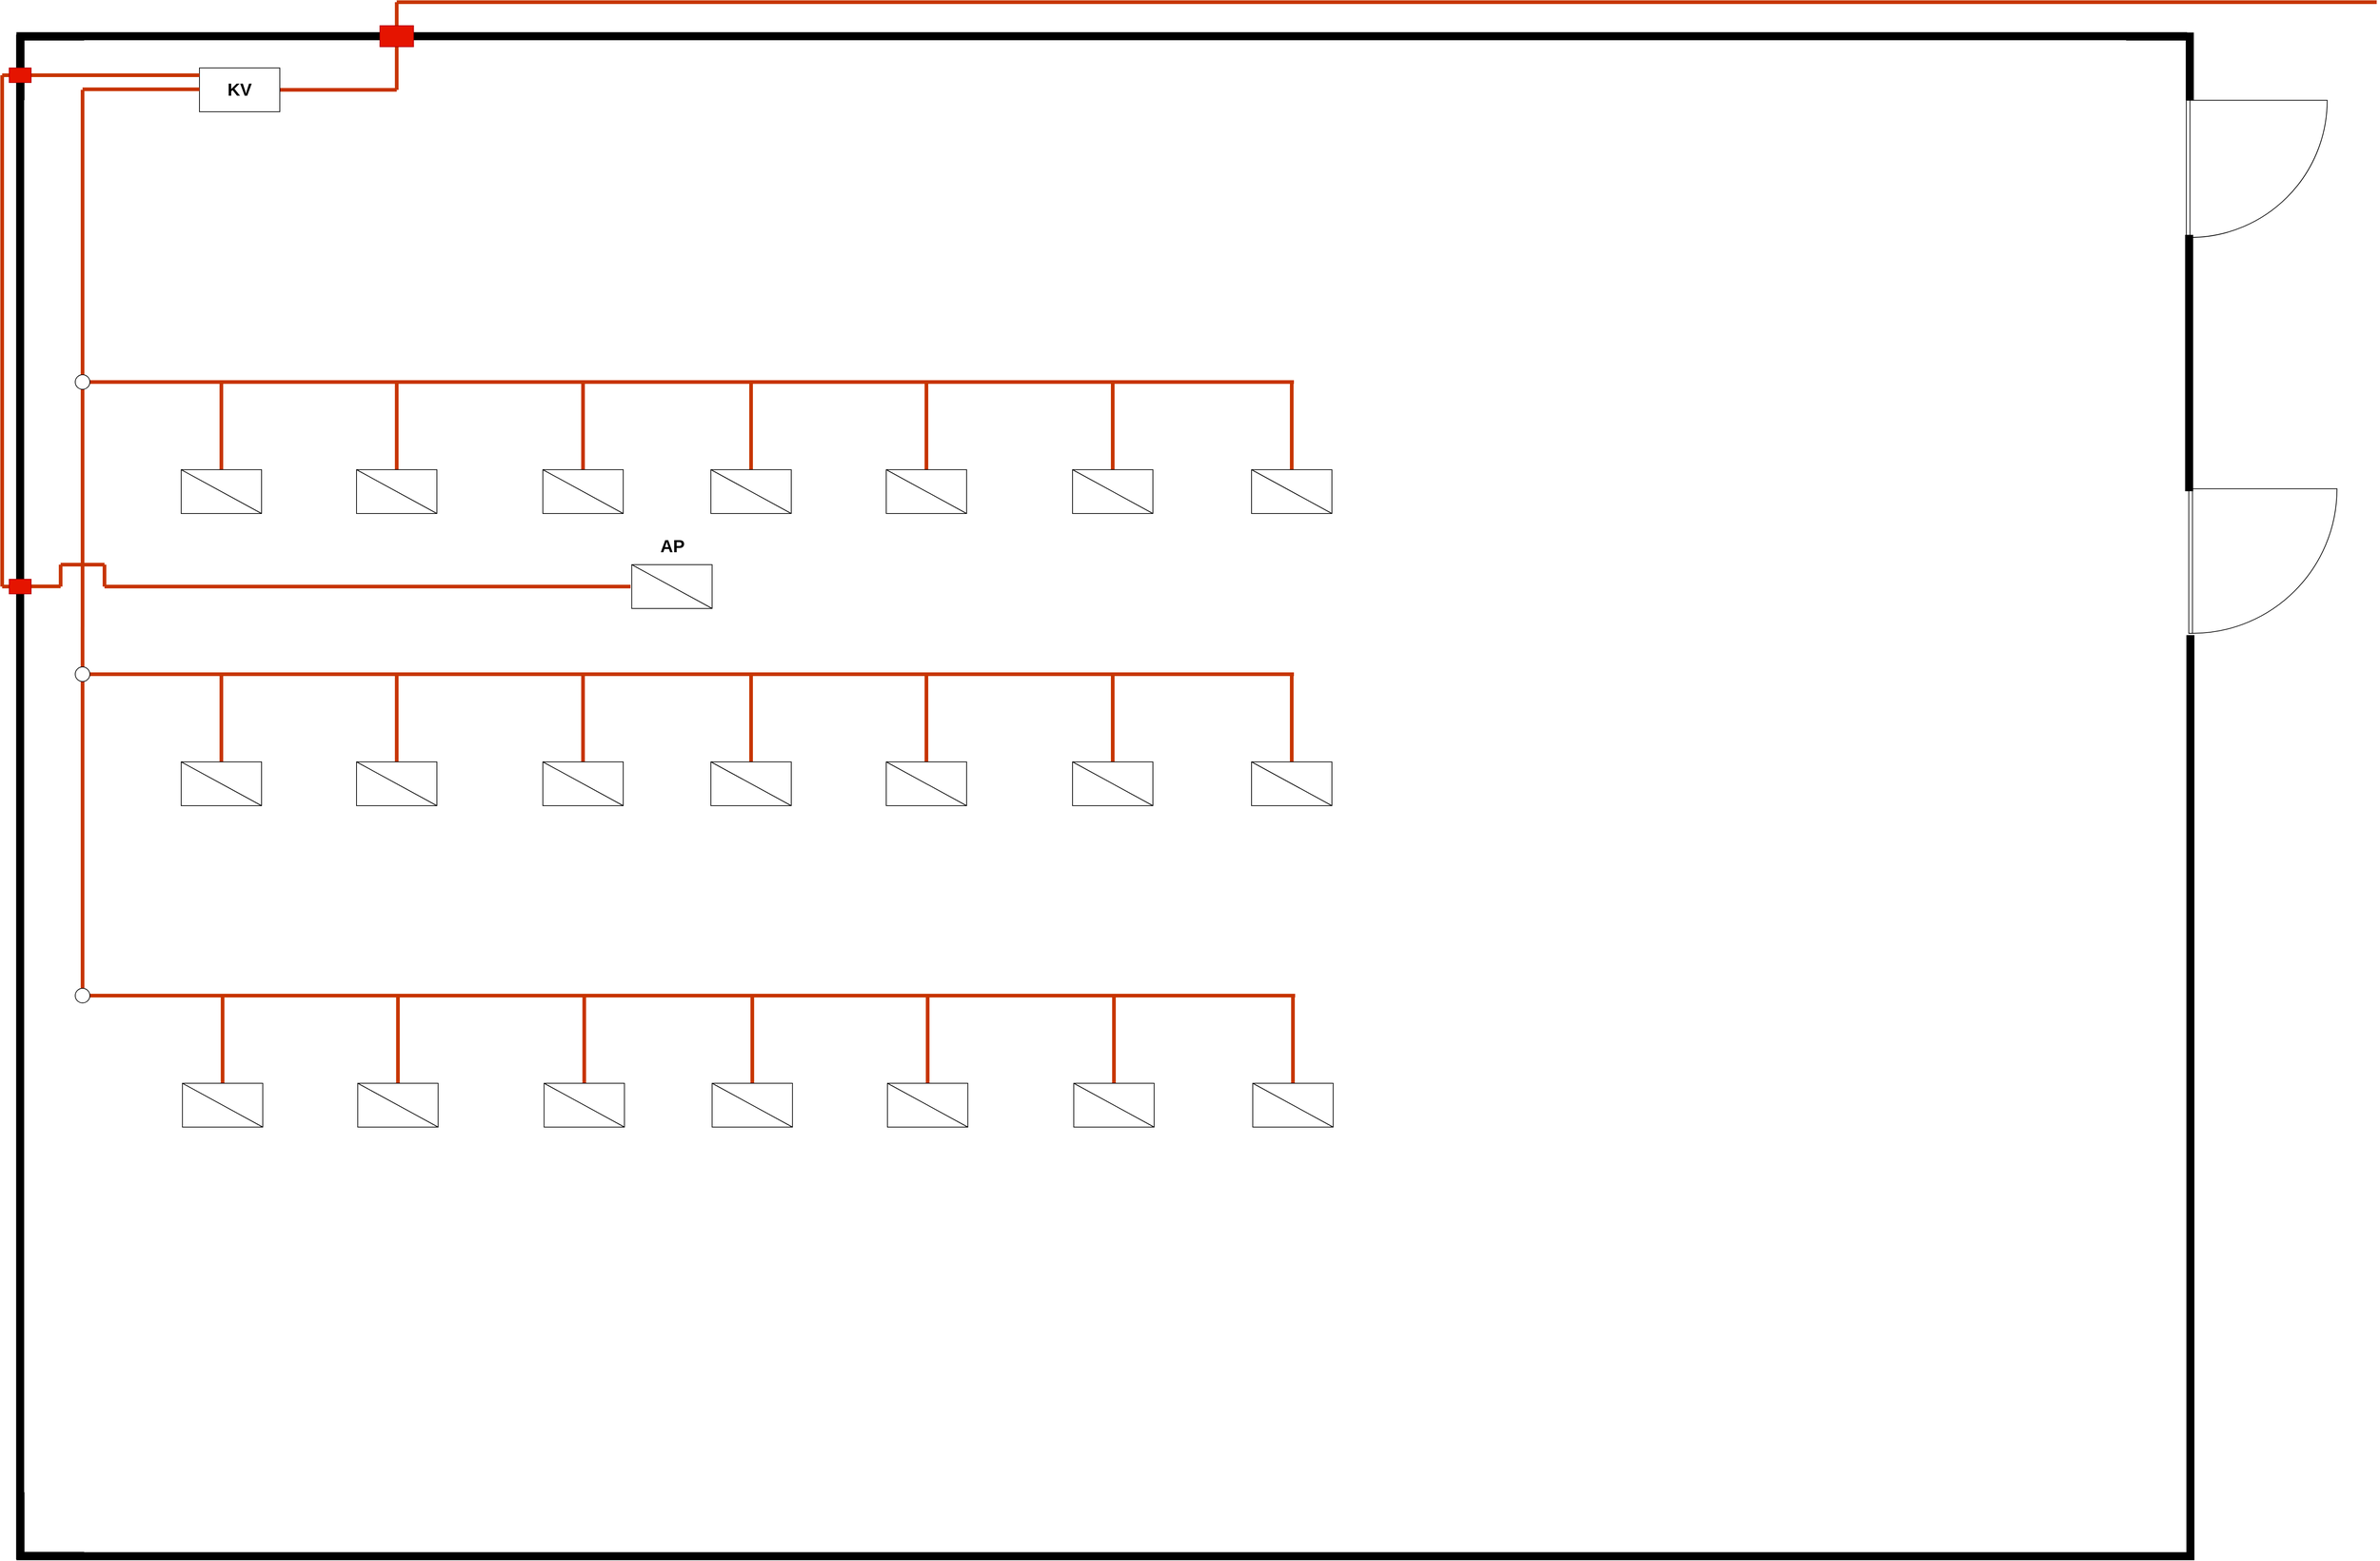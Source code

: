 <mxfile version="27.1.4">
  <diagram name="Page-1" id="3AwLQQtYsRxn9__lG-Fi">
    <mxGraphModel dx="2852" dy="1486" grid="1" gridSize="10" guides="1" tooltips="1" connect="1" arrows="1" fold="1" page="1" pageScale="1" pageWidth="1654" pageHeight="1169" math="0" shadow="0">
      <root>
        <mxCell id="0" />
        <mxCell id="1" parent="0" />
        <mxCell id="36SUy_8lJJQq4IlT1b3T-1" value="" style="verticalLabelPosition=bottom;html=1;verticalAlign=top;align=center;shape=mxgraph.floorplan.wall;fillColor=strokeColor;" parent="1" vertex="1">
          <mxGeometry x="40" y="122" width="2970.003" height="9.167" as="geometry" />
        </mxCell>
        <mxCell id="36SUy_8lJJQq4IlT1b3T-3" value="" style="verticalLabelPosition=bottom;html=1;verticalAlign=top;align=center;shape=mxgraph.floorplan.wall;fillColor=strokeColor;rotation=90;" parent="1" vertex="1">
          <mxGeometry x="-998.694" y="1163.453" width="2086.564" height="9.167" as="geometry" />
        </mxCell>
        <mxCell id="36SUy_8lJJQq4IlT1b3T-4" value="" style="verticalLabelPosition=bottom;html=1;verticalAlign=top;align=center;shape=mxgraph.floorplan.wall;fillColor=strokeColor;" parent="1" vertex="1">
          <mxGeometry x="40" y="2202.83" width="2980" height="9.17" as="geometry" />
        </mxCell>
        <mxCell id="36SUy_8lJJQq4IlT1b3T-5" value="" style="verticalLabelPosition=bottom;html=1;verticalAlign=top;align=center;shape=mxgraph.floorplan.wallCorner;fillColor=strokeColor;direction=north" parent="1" vertex="1">
          <mxGeometry x="40" y="2120.333" width="91.667" height="91.667" as="geometry" />
        </mxCell>
        <mxCell id="36SUy_8lJJQq4IlT1b3T-6" value="" style="verticalLabelPosition=bottom;html=1;verticalAlign=top;align=center;shape=mxgraph.floorplan.wallCorner;fillColor=strokeColor;" parent="1" vertex="1">
          <mxGeometry x="40" y="122" width="91.667" height="91.667" as="geometry" />
        </mxCell>
        <mxCell id="36SUy_8lJJQq4IlT1b3T-7" value="" style="verticalLabelPosition=bottom;html=1;verticalAlign=top;align=center;shape=mxgraph.floorplan.wallCorner;fillColor=strokeColor;direction=south;" parent="1" vertex="1">
          <mxGeometry x="2927.503" y="122" width="91.667" height="91.667" as="geometry" />
        </mxCell>
        <mxCell id="36SUy_8lJJQq4IlT1b3T-15" value="" style="verticalLabelPosition=bottom;html=1;verticalAlign=top;align=center;shape=mxgraph.floorplan.doorRight;aspect=fixed;rotation=-90;" parent="1" vertex="1">
          <mxGeometry x="3015.28" y="208.39" width="187.82" height="199.56" as="geometry" />
        </mxCell>
        <mxCell id="36SUy_8lJJQq4IlT1b3T-17" value="" style="verticalLabelPosition=bottom;html=1;verticalAlign=top;align=center;shape=mxgraph.floorplan.doorRight;aspect=fixed;rotation=-90;" parent="1" vertex="1">
          <mxGeometry x="3019.0" y="740" width="197.82" height="210.19" as="geometry" />
        </mxCell>
        <mxCell id="36SUy_8lJJQq4IlT1b3T-18" value="" style="verticalLabelPosition=bottom;html=1;verticalAlign=top;align=center;shape=mxgraph.floorplan.wall;fillColor=strokeColor;direction=south;" parent="1" vertex="1">
          <mxGeometry x="3008.28" y="399" width="10" height="350" as="geometry" />
        </mxCell>
        <mxCell id="36SUy_8lJJQq4IlT1b3T-19" value="" style="verticalLabelPosition=bottom;html=1;verticalAlign=top;align=center;shape=mxgraph.floorplan.wall;fillColor=strokeColor;direction=south;" parent="1" vertex="1">
          <mxGeometry x="3010" y="947" width="10" height="1260" as="geometry" />
        </mxCell>
        <mxCell id="36SUy_8lJJQq4IlT1b3T-20" value="" style="endArrow=none;html=1;rounded=0;strokeWidth=5;fillColor=#fa6800;strokeColor=light-dark(#C73500,#FFF600);" parent="1" edge="1">
          <mxGeometry width="50" height="50" relative="1" as="geometry">
            <mxPoint x="560" y="80" as="sourcePoint" />
            <mxPoint x="3270" y="80" as="targetPoint" />
          </mxGeometry>
        </mxCell>
        <mxCell id="36SUy_8lJJQq4IlT1b3T-26" value="" style="endArrow=none;html=1;rounded=0;strokeWidth=5;fillColor=#fa6800;strokeColor=light-dark(#C73500,#FFF600);" parent="1" edge="1">
          <mxGeometry width="50" height="50" relative="1" as="geometry">
            <mxPoint x="400" y="200" as="sourcePoint" />
            <mxPoint x="560" y="200" as="targetPoint" />
          </mxGeometry>
        </mxCell>
        <mxCell id="36SUy_8lJJQq4IlT1b3T-27" value="&lt;font style=&quot;font-size: 24px; color: light-dark(rgb(0, 0, 0), rgb(6, 180, 255));&quot;&gt;&lt;b style=&quot;&quot;&gt;KV&lt;/b&gt;&lt;/font&gt;" style="rounded=0;whiteSpace=wrap;html=1;strokeColor=light-dark(#000000,#06B4FF);" parent="1" vertex="1">
          <mxGeometry x="290" y="170" width="110" height="60" as="geometry" />
        </mxCell>
        <mxCell id="36SUy_8lJJQq4IlT1b3T-29" value="" style="endArrow=none;html=1;rounded=0;strokeWidth=5;fillColor=#fa6800;strokeColor=light-dark(#C73500,#FF9A03);" parent="1" edge="1">
          <mxGeometry width="50" height="50" relative="1" as="geometry">
            <mxPoint x="130" y="199.23" as="sourcePoint" />
            <mxPoint x="290" y="199.23" as="targetPoint" />
          </mxGeometry>
        </mxCell>
        <mxCell id="36SUy_8lJJQq4IlT1b3T-30" value="" style="endArrow=none;html=1;rounded=0;strokeWidth=5;fillColor=#fa6800;strokeColor=light-dark(#C73500,#FF9A03);" parent="1" edge="1" source="x_T9KYsaE6YWxML6WS7I-11">
          <mxGeometry width="50" height="50" relative="1" as="geometry">
            <mxPoint x="130" y="1440" as="sourcePoint" />
            <mxPoint x="130" y="200" as="targetPoint" />
          </mxGeometry>
        </mxCell>
        <mxCell id="36SUy_8lJJQq4IlT1b3T-31" value="" style="endArrow=none;html=1;rounded=0;strokeWidth=5;fillColor=#fa6800;strokeColor=light-dark(#C73500,#FF9A03);" parent="1" edge="1">
          <mxGeometry width="50" height="50" relative="1" as="geometry">
            <mxPoint x="130" y="600" as="sourcePoint" />
            <mxPoint x="1788" y="600" as="targetPoint" />
          </mxGeometry>
        </mxCell>
        <mxCell id="36SUy_8lJJQq4IlT1b3T-34" value="" style="endArrow=none;html=1;rounded=0;strokeWidth=5;fillColor=#fa6800;strokeColor=light-dark(#C73500,#FF9A03);" parent="1" edge="1">
          <mxGeometry width="50" height="50" relative="1" as="geometry">
            <mxPoint x="320" y="720" as="sourcePoint" />
            <mxPoint x="320" y="600" as="targetPoint" />
          </mxGeometry>
        </mxCell>
        <mxCell id="36SUy_8lJJQq4IlT1b3T-36" value="" style="rounded=0;whiteSpace=wrap;html=1;strokeColor=light-dark(#000000,#06B4FF);" parent="1" vertex="1">
          <mxGeometry x="265" y="720" width="110" height="60" as="geometry" />
        </mxCell>
        <mxCell id="36SUy_8lJJQq4IlT1b3T-37" value="" style="endArrow=none;html=1;rounded=0;entryX=0;entryY=0;entryDx=0;entryDy=0;exitX=1;exitY=1;exitDx=0;exitDy=0;strokeColor=light-dark(#000000,#06B4FF);" parent="1" source="36SUy_8lJJQq4IlT1b3T-36" target="36SUy_8lJJQq4IlT1b3T-36" edge="1">
          <mxGeometry width="50" height="50" relative="1" as="geometry">
            <mxPoint x="220" y="770" as="sourcePoint" />
            <mxPoint x="270" y="720" as="targetPoint" />
          </mxGeometry>
        </mxCell>
        <mxCell id="36SUy_8lJJQq4IlT1b3T-38" value="" style="endArrow=none;html=1;rounded=0;strokeWidth=5;fillColor=#fa6800;strokeColor=light-dark(#C73500,#FF9A03);" parent="1" edge="1">
          <mxGeometry width="50" height="50" relative="1" as="geometry">
            <mxPoint x="560" y="720" as="sourcePoint" />
            <mxPoint x="560" y="600" as="targetPoint" />
          </mxGeometry>
        </mxCell>
        <mxCell id="36SUy_8lJJQq4IlT1b3T-39" value="" style="rounded=0;whiteSpace=wrap;html=1;strokeColor=light-dark(#000000,#06B4FF);" parent="1" vertex="1">
          <mxGeometry x="505" y="720" width="110" height="60" as="geometry" />
        </mxCell>
        <mxCell id="36SUy_8lJJQq4IlT1b3T-40" value="" style="endArrow=none;html=1;rounded=0;entryX=0;entryY=0;entryDx=0;entryDy=0;exitX=1;exitY=1;exitDx=0;exitDy=0;strokeColor=light-dark(#000000,#06B4FF);" parent="1" source="36SUy_8lJJQq4IlT1b3T-39" target="36SUy_8lJJQq4IlT1b3T-39" edge="1">
          <mxGeometry width="50" height="50" relative="1" as="geometry">
            <mxPoint x="460" y="770" as="sourcePoint" />
            <mxPoint x="510" y="720" as="targetPoint" />
          </mxGeometry>
        </mxCell>
        <mxCell id="36SUy_8lJJQq4IlT1b3T-41" value="" style="endArrow=none;html=1;rounded=0;strokeWidth=5;fillColor=#fa6800;strokeColor=light-dark(#C73500,#FF9A03);" parent="1" edge="1">
          <mxGeometry width="50" height="50" relative="1" as="geometry">
            <mxPoint x="815" y="720" as="sourcePoint" />
            <mxPoint x="815" y="600" as="targetPoint" />
          </mxGeometry>
        </mxCell>
        <mxCell id="36SUy_8lJJQq4IlT1b3T-42" value="" style="rounded=0;whiteSpace=wrap;html=1;strokeColor=light-dark(#000000,#06B4FF);" parent="1" vertex="1">
          <mxGeometry x="760" y="720" width="110" height="60" as="geometry" />
        </mxCell>
        <mxCell id="36SUy_8lJJQq4IlT1b3T-43" value="" style="endArrow=none;html=1;rounded=0;entryX=0;entryY=0;entryDx=0;entryDy=0;exitX=1;exitY=1;exitDx=0;exitDy=0;strokeColor=light-dark(#000000,#06B4FF);" parent="1" source="36SUy_8lJJQq4IlT1b3T-42" target="36SUy_8lJJQq4IlT1b3T-42" edge="1">
          <mxGeometry width="50" height="50" relative="1" as="geometry">
            <mxPoint x="715" y="770" as="sourcePoint" />
            <mxPoint x="765" y="720" as="targetPoint" />
          </mxGeometry>
        </mxCell>
        <mxCell id="36SUy_8lJJQq4IlT1b3T-44" value="" style="endArrow=none;html=1;rounded=0;strokeWidth=5;fillColor=#fa6800;strokeColor=light-dark(#C73500,#FF9A03);" parent="1" edge="1">
          <mxGeometry width="50" height="50" relative="1" as="geometry">
            <mxPoint x="1045" y="720" as="sourcePoint" />
            <mxPoint x="1045" y="600" as="targetPoint" />
          </mxGeometry>
        </mxCell>
        <mxCell id="36SUy_8lJJQq4IlT1b3T-45" value="" style="rounded=0;whiteSpace=wrap;html=1;strokeColor=light-dark(#000000,#06B4FF);" parent="1" vertex="1">
          <mxGeometry x="990" y="720" width="110" height="60" as="geometry" />
        </mxCell>
        <mxCell id="36SUy_8lJJQq4IlT1b3T-46" value="" style="endArrow=none;html=1;rounded=0;entryX=0;entryY=0;entryDx=0;entryDy=0;exitX=1;exitY=1;exitDx=0;exitDy=0;strokeColor=light-dark(#000000,#06B4FF);" parent="1" source="36SUy_8lJJQq4IlT1b3T-45" target="36SUy_8lJJQq4IlT1b3T-45" edge="1">
          <mxGeometry width="50" height="50" relative="1" as="geometry">
            <mxPoint x="945" y="770" as="sourcePoint" />
            <mxPoint x="995" y="720" as="targetPoint" />
          </mxGeometry>
        </mxCell>
        <mxCell id="36SUy_8lJJQq4IlT1b3T-47" value="" style="endArrow=none;html=1;rounded=0;strokeWidth=5;fillColor=#fa6800;strokeColor=light-dark(#C73500,#FF9A03);" parent="1" edge="1">
          <mxGeometry width="50" height="50" relative="1" as="geometry">
            <mxPoint x="1285" y="720" as="sourcePoint" />
            <mxPoint x="1285" y="600" as="targetPoint" />
          </mxGeometry>
        </mxCell>
        <mxCell id="36SUy_8lJJQq4IlT1b3T-48" value="" style="rounded=0;whiteSpace=wrap;html=1;strokeColor=light-dark(#000000,#06B4FF);" parent="1" vertex="1">
          <mxGeometry x="1230" y="720" width="110" height="60" as="geometry" />
        </mxCell>
        <mxCell id="36SUy_8lJJQq4IlT1b3T-49" value="" style="endArrow=none;html=1;rounded=0;entryX=0;entryY=0;entryDx=0;entryDy=0;exitX=1;exitY=1;exitDx=0;exitDy=0;strokeColor=light-dark(#000000,#06B4FF);" parent="1" source="36SUy_8lJJQq4IlT1b3T-48" target="36SUy_8lJJQq4IlT1b3T-48" edge="1">
          <mxGeometry width="50" height="50" relative="1" as="geometry">
            <mxPoint x="1185" y="770" as="sourcePoint" />
            <mxPoint x="1235" y="720" as="targetPoint" />
          </mxGeometry>
        </mxCell>
        <mxCell id="36SUy_8lJJQq4IlT1b3T-50" value="" style="endArrow=none;html=1;rounded=0;strokeWidth=5;fillColor=#fa6800;strokeColor=light-dark(#C73500,#FF9A03);" parent="1" edge="1">
          <mxGeometry width="50" height="50" relative="1" as="geometry">
            <mxPoint x="1540" y="720" as="sourcePoint" />
            <mxPoint x="1540" y="600" as="targetPoint" />
          </mxGeometry>
        </mxCell>
        <mxCell id="36SUy_8lJJQq4IlT1b3T-51" value="" style="rounded=0;whiteSpace=wrap;html=1;strokeColor=light-dark(#000000,#06B4FF);" parent="1" vertex="1">
          <mxGeometry x="1485" y="720" width="110" height="60" as="geometry" />
        </mxCell>
        <mxCell id="36SUy_8lJJQq4IlT1b3T-52" value="" style="endArrow=none;html=1;rounded=0;entryX=0;entryY=0;entryDx=0;entryDy=0;exitX=1;exitY=1;exitDx=0;exitDy=0;strokeColor=light-dark(#000000,#06B4FF);" parent="1" source="36SUy_8lJJQq4IlT1b3T-51" target="36SUy_8lJJQq4IlT1b3T-51" edge="1">
          <mxGeometry width="50" height="50" relative="1" as="geometry">
            <mxPoint x="1440" y="770" as="sourcePoint" />
            <mxPoint x="1490" y="720" as="targetPoint" />
          </mxGeometry>
        </mxCell>
        <mxCell id="36SUy_8lJJQq4IlT1b3T-53" value="" style="endArrow=none;html=1;rounded=0;strokeWidth=5;fillColor=#fa6800;strokeColor=light-dark(#C73500,#FF9A03);" parent="1" edge="1">
          <mxGeometry width="50" height="50" relative="1" as="geometry">
            <mxPoint x="1785" y="720" as="sourcePoint" />
            <mxPoint x="1785" y="600" as="targetPoint" />
          </mxGeometry>
        </mxCell>
        <mxCell id="36SUy_8lJJQq4IlT1b3T-54" value="" style="rounded=0;whiteSpace=wrap;html=1;strokeColor=light-dark(#000000,#06B4FF);" parent="1" vertex="1">
          <mxGeometry x="1730" y="720" width="110" height="60" as="geometry" />
        </mxCell>
        <mxCell id="36SUy_8lJJQq4IlT1b3T-55" value="" style="endArrow=none;html=1;rounded=0;entryX=0;entryY=0;entryDx=0;entryDy=0;exitX=1;exitY=1;exitDx=0;exitDy=0;strokeColor=light-dark(#000000,#06B4FF);" parent="1" source="36SUy_8lJJQq4IlT1b3T-54" target="36SUy_8lJJQq4IlT1b3T-54" edge="1">
          <mxGeometry width="50" height="50" relative="1" as="geometry">
            <mxPoint x="1685" y="770" as="sourcePoint" />
            <mxPoint x="1735" y="720" as="targetPoint" />
          </mxGeometry>
        </mxCell>
        <mxCell id="36SUy_8lJJQq4IlT1b3T-56" value="" style="endArrow=none;html=1;rounded=0;strokeWidth=5;fillColor=#fa6800;strokeColor=light-dark(#C73500,#FF9A03);" parent="1" edge="1">
          <mxGeometry width="50" height="50" relative="1" as="geometry">
            <mxPoint x="130" y="1000" as="sourcePoint" />
            <mxPoint x="1788" y="1000" as="targetPoint" />
          </mxGeometry>
        </mxCell>
        <mxCell id="36SUy_8lJJQq4IlT1b3T-57" value="" style="endArrow=none;html=1;rounded=0;strokeWidth=5;fillColor=#fa6800;strokeColor=light-dark(#C73500,#FF9A03);" parent="1" edge="1">
          <mxGeometry width="50" height="50" relative="1" as="geometry">
            <mxPoint x="320" y="1120" as="sourcePoint" />
            <mxPoint x="320" y="1000" as="targetPoint" />
          </mxGeometry>
        </mxCell>
        <mxCell id="36SUy_8lJJQq4IlT1b3T-58" value="" style="rounded=0;whiteSpace=wrap;html=1;strokeColor=light-dark(#000000,#06B4FF);" parent="1" vertex="1">
          <mxGeometry x="265" y="1120" width="110" height="60" as="geometry" />
        </mxCell>
        <mxCell id="36SUy_8lJJQq4IlT1b3T-59" value="" style="endArrow=none;html=1;rounded=0;entryX=0;entryY=0;entryDx=0;entryDy=0;exitX=1;exitY=1;exitDx=0;exitDy=0;strokeColor=light-dark(#000000,#06B4FF);" parent="1" source="36SUy_8lJJQq4IlT1b3T-58" target="36SUy_8lJJQq4IlT1b3T-58" edge="1">
          <mxGeometry width="50" height="50" relative="1" as="geometry">
            <mxPoint x="220" y="1170" as="sourcePoint" />
            <mxPoint x="270" y="1120" as="targetPoint" />
          </mxGeometry>
        </mxCell>
        <mxCell id="36SUy_8lJJQq4IlT1b3T-60" value="" style="endArrow=none;html=1;rounded=0;strokeWidth=5;fillColor=#fa6800;strokeColor=light-dark(#C73500,#FF9A03);" parent="1" edge="1">
          <mxGeometry width="50" height="50" relative="1" as="geometry">
            <mxPoint x="560" y="1120" as="sourcePoint" />
            <mxPoint x="560" y="1000" as="targetPoint" />
          </mxGeometry>
        </mxCell>
        <mxCell id="36SUy_8lJJQq4IlT1b3T-61" value="" style="rounded=0;whiteSpace=wrap;html=1;strokeColor=light-dark(#000000,#06B4FF);" parent="1" vertex="1">
          <mxGeometry x="505" y="1120" width="110" height="60" as="geometry" />
        </mxCell>
        <mxCell id="36SUy_8lJJQq4IlT1b3T-62" value="" style="endArrow=none;html=1;rounded=0;entryX=0;entryY=0;entryDx=0;entryDy=0;exitX=1;exitY=1;exitDx=0;exitDy=0;strokeColor=light-dark(#000000,#06B4FF);" parent="1" source="36SUy_8lJJQq4IlT1b3T-61" target="36SUy_8lJJQq4IlT1b3T-61" edge="1">
          <mxGeometry width="50" height="50" relative="1" as="geometry">
            <mxPoint x="460" y="1170" as="sourcePoint" />
            <mxPoint x="510" y="1120" as="targetPoint" />
          </mxGeometry>
        </mxCell>
        <mxCell id="36SUy_8lJJQq4IlT1b3T-63" value="" style="endArrow=none;html=1;rounded=0;strokeWidth=5;fillColor=#fa6800;strokeColor=light-dark(#C73500,#FF9A03);" parent="1" edge="1">
          <mxGeometry width="50" height="50" relative="1" as="geometry">
            <mxPoint x="815" y="1120" as="sourcePoint" />
            <mxPoint x="815" y="1000" as="targetPoint" />
          </mxGeometry>
        </mxCell>
        <mxCell id="36SUy_8lJJQq4IlT1b3T-64" value="" style="rounded=0;whiteSpace=wrap;html=1;strokeColor=light-dark(#000000,#06B4FF);" parent="1" vertex="1">
          <mxGeometry x="760" y="1120" width="110" height="60" as="geometry" />
        </mxCell>
        <mxCell id="36SUy_8lJJQq4IlT1b3T-65" value="" style="endArrow=none;html=1;rounded=0;entryX=0;entryY=0;entryDx=0;entryDy=0;exitX=1;exitY=1;exitDx=0;exitDy=0;strokeColor=light-dark(#000000,#06B4FF);" parent="1" source="36SUy_8lJJQq4IlT1b3T-64" target="36SUy_8lJJQq4IlT1b3T-64" edge="1">
          <mxGeometry width="50" height="50" relative="1" as="geometry">
            <mxPoint x="715" y="1170" as="sourcePoint" />
            <mxPoint x="765" y="1120" as="targetPoint" />
          </mxGeometry>
        </mxCell>
        <mxCell id="36SUy_8lJJQq4IlT1b3T-66" value="" style="endArrow=none;html=1;rounded=0;strokeWidth=5;fillColor=#fa6800;strokeColor=light-dark(#C73500,#FF9A03);" parent="1" edge="1">
          <mxGeometry width="50" height="50" relative="1" as="geometry">
            <mxPoint x="1045" y="1120" as="sourcePoint" />
            <mxPoint x="1045" y="1000" as="targetPoint" />
          </mxGeometry>
        </mxCell>
        <mxCell id="36SUy_8lJJQq4IlT1b3T-67" value="" style="rounded=0;whiteSpace=wrap;html=1;strokeColor=light-dark(#000000,#06B4FF);" parent="1" vertex="1">
          <mxGeometry x="990" y="1120" width="110" height="60" as="geometry" />
        </mxCell>
        <mxCell id="36SUy_8lJJQq4IlT1b3T-68" value="" style="endArrow=none;html=1;rounded=0;entryX=0;entryY=0;entryDx=0;entryDy=0;exitX=1;exitY=1;exitDx=0;exitDy=0;strokeColor=light-dark(#000000,#06B4FF);" parent="1" source="36SUy_8lJJQq4IlT1b3T-67" target="36SUy_8lJJQq4IlT1b3T-67" edge="1">
          <mxGeometry width="50" height="50" relative="1" as="geometry">
            <mxPoint x="945" y="1170" as="sourcePoint" />
            <mxPoint x="995" y="1120" as="targetPoint" />
          </mxGeometry>
        </mxCell>
        <mxCell id="36SUy_8lJJQq4IlT1b3T-69" value="" style="endArrow=none;html=1;rounded=0;strokeWidth=5;fillColor=#fa6800;strokeColor=light-dark(#C73500,#FF9A03);" parent="1" edge="1">
          <mxGeometry width="50" height="50" relative="1" as="geometry">
            <mxPoint x="1285" y="1120" as="sourcePoint" />
            <mxPoint x="1285" y="1000" as="targetPoint" />
          </mxGeometry>
        </mxCell>
        <mxCell id="36SUy_8lJJQq4IlT1b3T-70" value="" style="rounded=0;whiteSpace=wrap;html=1;strokeColor=light-dark(#000000,#06B4FF);" parent="1" vertex="1">
          <mxGeometry x="1230" y="1120" width="110" height="60" as="geometry" />
        </mxCell>
        <mxCell id="36SUy_8lJJQq4IlT1b3T-71" value="" style="endArrow=none;html=1;rounded=0;entryX=0;entryY=0;entryDx=0;entryDy=0;exitX=1;exitY=1;exitDx=0;exitDy=0;strokeColor=light-dark(#000000,#06B4FF);" parent="1" source="36SUy_8lJJQq4IlT1b3T-70" target="36SUy_8lJJQq4IlT1b3T-70" edge="1">
          <mxGeometry width="50" height="50" relative="1" as="geometry">
            <mxPoint x="1185" y="1170" as="sourcePoint" />
            <mxPoint x="1235" y="1120" as="targetPoint" />
          </mxGeometry>
        </mxCell>
        <mxCell id="36SUy_8lJJQq4IlT1b3T-72" value="" style="endArrow=none;html=1;rounded=0;strokeWidth=5;fillColor=#fa6800;strokeColor=light-dark(#C73500,#FF9A03);" parent="1" edge="1">
          <mxGeometry width="50" height="50" relative="1" as="geometry">
            <mxPoint x="1540" y="1120" as="sourcePoint" />
            <mxPoint x="1540" y="1000" as="targetPoint" />
          </mxGeometry>
        </mxCell>
        <mxCell id="36SUy_8lJJQq4IlT1b3T-73" value="" style="rounded=0;whiteSpace=wrap;html=1;strokeColor=light-dark(#000000,#06B4FF);" parent="1" vertex="1">
          <mxGeometry x="1485" y="1120" width="110" height="60" as="geometry" />
        </mxCell>
        <mxCell id="36SUy_8lJJQq4IlT1b3T-74" value="" style="endArrow=none;html=1;rounded=0;entryX=0;entryY=0;entryDx=0;entryDy=0;exitX=1;exitY=1;exitDx=0;exitDy=0;strokeColor=light-dark(#000000,#06B4FF);" parent="1" source="36SUy_8lJJQq4IlT1b3T-73" target="36SUy_8lJJQq4IlT1b3T-73" edge="1">
          <mxGeometry width="50" height="50" relative="1" as="geometry">
            <mxPoint x="1440" y="1170" as="sourcePoint" />
            <mxPoint x="1490" y="1120" as="targetPoint" />
          </mxGeometry>
        </mxCell>
        <mxCell id="36SUy_8lJJQq4IlT1b3T-75" value="" style="endArrow=none;html=1;rounded=0;strokeWidth=5;fillColor=#fa6800;strokeColor=light-dark(#C73500,#FF9A03);" parent="1" edge="1">
          <mxGeometry width="50" height="50" relative="1" as="geometry">
            <mxPoint x="1785" y="1120" as="sourcePoint" />
            <mxPoint x="1785" y="1000" as="targetPoint" />
          </mxGeometry>
        </mxCell>
        <mxCell id="36SUy_8lJJQq4IlT1b3T-76" value="" style="rounded=0;whiteSpace=wrap;html=1;strokeColor=light-dark(#000000,#06B4FF);" parent="1" vertex="1">
          <mxGeometry x="1730" y="1120" width="110" height="60" as="geometry" />
        </mxCell>
        <mxCell id="36SUy_8lJJQq4IlT1b3T-77" value="" style="endArrow=none;html=1;rounded=0;entryX=0;entryY=0;entryDx=0;entryDy=0;exitX=1;exitY=1;exitDx=0;exitDy=0;strokeColor=light-dark(#000000,#06B4FF);" parent="1" source="36SUy_8lJJQq4IlT1b3T-76" target="36SUy_8lJJQq4IlT1b3T-76" edge="1">
          <mxGeometry width="50" height="50" relative="1" as="geometry">
            <mxPoint x="1685" y="1170" as="sourcePoint" />
            <mxPoint x="1735" y="1120" as="targetPoint" />
          </mxGeometry>
        </mxCell>
        <mxCell id="36SUy_8lJJQq4IlT1b3T-78" value="" style="endArrow=none;html=1;rounded=0;strokeWidth=5;fillColor=#fa6800;strokeColor=light-dark(#C73500,#FF9A03);" parent="1" edge="1">
          <mxGeometry width="50" height="50" relative="1" as="geometry">
            <mxPoint x="131.67" y="1440" as="sourcePoint" />
            <mxPoint x="1789.67" y="1440" as="targetPoint" />
          </mxGeometry>
        </mxCell>
        <mxCell id="36SUy_8lJJQq4IlT1b3T-79" value="" style="endArrow=none;html=1;rounded=0;strokeWidth=5;fillColor=#fa6800;strokeColor=light-dark(#C73500,#FF9A03);" parent="1" edge="1">
          <mxGeometry width="50" height="50" relative="1" as="geometry">
            <mxPoint x="321.67" y="1560" as="sourcePoint" />
            <mxPoint x="321.67" y="1440" as="targetPoint" />
          </mxGeometry>
        </mxCell>
        <mxCell id="36SUy_8lJJQq4IlT1b3T-80" value="" style="rounded=0;whiteSpace=wrap;html=1;strokeColor=light-dark(#000000,#06B4FF);" parent="1" vertex="1">
          <mxGeometry x="266.67" y="1560" width="110" height="60" as="geometry" />
        </mxCell>
        <mxCell id="36SUy_8lJJQq4IlT1b3T-81" value="" style="endArrow=none;html=1;rounded=0;entryX=0;entryY=0;entryDx=0;entryDy=0;exitX=1;exitY=1;exitDx=0;exitDy=0;strokeColor=light-dark(#000000,#06B4FF);" parent="1" source="36SUy_8lJJQq4IlT1b3T-80" target="36SUy_8lJJQq4IlT1b3T-80" edge="1">
          <mxGeometry width="50" height="50" relative="1" as="geometry">
            <mxPoint x="221.67" y="1610" as="sourcePoint" />
            <mxPoint x="271.67" y="1560" as="targetPoint" />
          </mxGeometry>
        </mxCell>
        <mxCell id="36SUy_8lJJQq4IlT1b3T-82" value="" style="endArrow=none;html=1;rounded=0;strokeWidth=5;fillColor=#fa6800;strokeColor=light-dark(#C73500,#FF9A03);" parent="1" edge="1">
          <mxGeometry width="50" height="50" relative="1" as="geometry">
            <mxPoint x="561.67" y="1560" as="sourcePoint" />
            <mxPoint x="561.67" y="1440" as="targetPoint" />
          </mxGeometry>
        </mxCell>
        <mxCell id="36SUy_8lJJQq4IlT1b3T-83" value="" style="rounded=0;whiteSpace=wrap;html=1;strokeColor=light-dark(#000000,#06B4FF);" parent="1" vertex="1">
          <mxGeometry x="506.67" y="1560" width="110" height="60" as="geometry" />
        </mxCell>
        <mxCell id="36SUy_8lJJQq4IlT1b3T-84" value="" style="endArrow=none;html=1;rounded=0;entryX=0;entryY=0;entryDx=0;entryDy=0;exitX=1;exitY=1;exitDx=0;exitDy=0;strokeColor=light-dark(#000000,#06B4FF);" parent="1" source="36SUy_8lJJQq4IlT1b3T-83" target="36SUy_8lJJQq4IlT1b3T-83" edge="1">
          <mxGeometry width="50" height="50" relative="1" as="geometry">
            <mxPoint x="461.67" y="1610" as="sourcePoint" />
            <mxPoint x="511.67" y="1560" as="targetPoint" />
          </mxGeometry>
        </mxCell>
        <mxCell id="36SUy_8lJJQq4IlT1b3T-85" value="" style="endArrow=none;html=1;rounded=0;strokeWidth=5;fillColor=#fa6800;strokeColor=light-dark(#C73500,#FF9A03);" parent="1" edge="1">
          <mxGeometry width="50" height="50" relative="1" as="geometry">
            <mxPoint x="816.67" y="1560" as="sourcePoint" />
            <mxPoint x="816.67" y="1440" as="targetPoint" />
          </mxGeometry>
        </mxCell>
        <mxCell id="36SUy_8lJJQq4IlT1b3T-86" value="" style="rounded=0;whiteSpace=wrap;html=1;strokeColor=light-dark(#000000,#06B4FF);" parent="1" vertex="1">
          <mxGeometry x="761.67" y="1560" width="110" height="60" as="geometry" />
        </mxCell>
        <mxCell id="36SUy_8lJJQq4IlT1b3T-87" value="" style="endArrow=none;html=1;rounded=0;entryX=0;entryY=0;entryDx=0;entryDy=0;exitX=1;exitY=1;exitDx=0;exitDy=0;strokeColor=light-dark(#000000,#06B4FF);" parent="1" source="36SUy_8lJJQq4IlT1b3T-86" target="36SUy_8lJJQq4IlT1b3T-86" edge="1">
          <mxGeometry width="50" height="50" relative="1" as="geometry">
            <mxPoint x="716.67" y="1610" as="sourcePoint" />
            <mxPoint x="766.67" y="1560" as="targetPoint" />
          </mxGeometry>
        </mxCell>
        <mxCell id="36SUy_8lJJQq4IlT1b3T-88" value="" style="endArrow=none;html=1;rounded=0;strokeWidth=5;fillColor=#fa6800;strokeColor=light-dark(#C73500,#FF9A03);" parent="1" edge="1">
          <mxGeometry width="50" height="50" relative="1" as="geometry">
            <mxPoint x="1046.67" y="1560" as="sourcePoint" />
            <mxPoint x="1046.67" y="1440" as="targetPoint" />
          </mxGeometry>
        </mxCell>
        <mxCell id="36SUy_8lJJQq4IlT1b3T-89" value="" style="rounded=0;whiteSpace=wrap;html=1;strokeColor=light-dark(#000000,#06B4FF);" parent="1" vertex="1">
          <mxGeometry x="991.67" y="1560" width="110" height="60" as="geometry" />
        </mxCell>
        <mxCell id="36SUy_8lJJQq4IlT1b3T-90" value="" style="endArrow=none;html=1;rounded=0;entryX=0;entryY=0;entryDx=0;entryDy=0;exitX=1;exitY=1;exitDx=0;exitDy=0;strokeColor=light-dark(#000000,#06B4FF);" parent="1" source="36SUy_8lJJQq4IlT1b3T-89" target="36SUy_8lJJQq4IlT1b3T-89" edge="1">
          <mxGeometry width="50" height="50" relative="1" as="geometry">
            <mxPoint x="946.67" y="1610" as="sourcePoint" />
            <mxPoint x="996.67" y="1560" as="targetPoint" />
          </mxGeometry>
        </mxCell>
        <mxCell id="36SUy_8lJJQq4IlT1b3T-91" value="" style="endArrow=none;html=1;rounded=0;strokeWidth=5;fillColor=#fa6800;strokeColor=light-dark(#C73500,#FF9A03);" parent="1" edge="1">
          <mxGeometry width="50" height="50" relative="1" as="geometry">
            <mxPoint x="1286.67" y="1560" as="sourcePoint" />
            <mxPoint x="1286.67" y="1440" as="targetPoint" />
          </mxGeometry>
        </mxCell>
        <mxCell id="36SUy_8lJJQq4IlT1b3T-92" value="" style="rounded=0;whiteSpace=wrap;html=1;strokeColor=light-dark(#000000,#06B4FF);" parent="1" vertex="1">
          <mxGeometry x="1231.67" y="1560" width="110" height="60" as="geometry" />
        </mxCell>
        <mxCell id="36SUy_8lJJQq4IlT1b3T-93" value="" style="endArrow=none;html=1;rounded=0;entryX=0;entryY=0;entryDx=0;entryDy=0;exitX=1;exitY=1;exitDx=0;exitDy=0;strokeColor=light-dark(#000000,#06B4FF);" parent="1" source="36SUy_8lJJQq4IlT1b3T-92" target="36SUy_8lJJQq4IlT1b3T-92" edge="1">
          <mxGeometry width="50" height="50" relative="1" as="geometry">
            <mxPoint x="1186.67" y="1610" as="sourcePoint" />
            <mxPoint x="1236.67" y="1560" as="targetPoint" />
          </mxGeometry>
        </mxCell>
        <mxCell id="36SUy_8lJJQq4IlT1b3T-94" value="" style="endArrow=none;html=1;rounded=0;strokeWidth=5;fillColor=#fa6800;strokeColor=light-dark(#C73500,#FF9A03);" parent="1" edge="1">
          <mxGeometry width="50" height="50" relative="1" as="geometry">
            <mxPoint x="1541.67" y="1560" as="sourcePoint" />
            <mxPoint x="1541.67" y="1440" as="targetPoint" />
          </mxGeometry>
        </mxCell>
        <mxCell id="36SUy_8lJJQq4IlT1b3T-95" value="" style="rounded=0;whiteSpace=wrap;html=1;strokeColor=light-dark(#000000,#06B4FF);" parent="1" vertex="1">
          <mxGeometry x="1486.67" y="1560" width="110" height="60" as="geometry" />
        </mxCell>
        <mxCell id="36SUy_8lJJQq4IlT1b3T-96" value="" style="endArrow=none;html=1;rounded=0;entryX=0;entryY=0;entryDx=0;entryDy=0;exitX=1;exitY=1;exitDx=0;exitDy=0;strokeColor=light-dark(#000000,#06B4FF);" parent="1" source="36SUy_8lJJQq4IlT1b3T-95" target="36SUy_8lJJQq4IlT1b3T-95" edge="1">
          <mxGeometry width="50" height="50" relative="1" as="geometry">
            <mxPoint x="1441.67" y="1610" as="sourcePoint" />
            <mxPoint x="1491.67" y="1560" as="targetPoint" />
          </mxGeometry>
        </mxCell>
        <mxCell id="36SUy_8lJJQq4IlT1b3T-97" value="" style="endArrow=none;html=1;rounded=0;strokeWidth=5;fillColor=#fa6800;strokeColor=light-dark(#C73500,#FF9A03);" parent="1" edge="1">
          <mxGeometry width="50" height="50" relative="1" as="geometry">
            <mxPoint x="1786.67" y="1560" as="sourcePoint" />
            <mxPoint x="1786.67" y="1440" as="targetPoint" />
          </mxGeometry>
        </mxCell>
        <mxCell id="36SUy_8lJJQq4IlT1b3T-98" value="" style="rounded=0;whiteSpace=wrap;html=1;strokeColor=light-dark(#000000,#06B4FF);" parent="1" vertex="1">
          <mxGeometry x="1731.67" y="1560" width="110" height="60" as="geometry" />
        </mxCell>
        <mxCell id="36SUy_8lJJQq4IlT1b3T-99" value="" style="endArrow=none;html=1;rounded=0;entryX=0;entryY=0;entryDx=0;entryDy=0;exitX=1;exitY=1;exitDx=0;exitDy=0;strokeColor=light-dark(#000000,#06B4FF);" parent="1" source="36SUy_8lJJQq4IlT1b3T-98" target="36SUy_8lJJQq4IlT1b3T-98" edge="1">
          <mxGeometry width="50" height="50" relative="1" as="geometry">
            <mxPoint x="1686.67" y="1610" as="sourcePoint" />
            <mxPoint x="1736.67" y="1560" as="targetPoint" />
          </mxGeometry>
        </mxCell>
        <mxCell id="36SUy_8lJJQq4IlT1b3T-100" value="" style="endArrow=none;html=1;rounded=0;strokeWidth=5;fillColor=#fa6800;strokeColor=light-dark(#C73500,#FF9A03);" parent="1" edge="1">
          <mxGeometry width="50" height="50" relative="1" as="geometry">
            <mxPoint x="160" y="880" as="sourcePoint" />
            <mxPoint x="880" y="880" as="targetPoint" />
            <Array as="points" />
          </mxGeometry>
        </mxCell>
        <mxCell id="36SUy_8lJJQq4IlT1b3T-102" value="" style="rounded=0;whiteSpace=wrap;html=1;strokeColor=light-dark(#000000,#06B4FF);" parent="1" vertex="1">
          <mxGeometry x="881.67" y="850" width="110" height="60" as="geometry" />
        </mxCell>
        <mxCell id="36SUy_8lJJQq4IlT1b3T-103" value="" style="endArrow=none;html=1;rounded=0;entryX=0;entryY=0;entryDx=0;entryDy=0;exitX=1;exitY=1;exitDx=0;exitDy=0;strokeColor=light-dark(#000000,#06B4FF);" parent="1" source="36SUy_8lJJQq4IlT1b3T-102" target="36SUy_8lJJQq4IlT1b3T-102" edge="1">
          <mxGeometry width="50" height="50" relative="1" as="geometry">
            <mxPoint x="836.67" y="900" as="sourcePoint" />
            <mxPoint x="886.67" y="850" as="targetPoint" />
          </mxGeometry>
        </mxCell>
        <mxCell id="36SUy_8lJJQq4IlT1b3T-104" value="&lt;font style=&quot;color: light-dark(rgb(0, 0, 0), rgb(6, 180, 255)); font-size: 24px;&quot;&gt;&lt;b&gt;AP&lt;/b&gt;&lt;/font&gt;" style="text;html=1;align=center;verticalAlign=middle;resizable=0;points=[];autosize=1;strokeColor=none;fillColor=none;" parent="1" vertex="1">
          <mxGeometry x="906.67" y="805" width="60" height="40" as="geometry" />
        </mxCell>
        <mxCell id="x_T9KYsaE6YWxML6WS7I-1" value="" style="endArrow=none;html=1;rounded=0;strokeWidth=5;fillColor=#fa6800;strokeColor=light-dark(#C73500,#FFF600);" edge="1" parent="1" source="36SUy_8lJJQq4IlT1b3T-25">
          <mxGeometry width="50" height="50" relative="1" as="geometry">
            <mxPoint x="560" y="200" as="sourcePoint" />
            <mxPoint x="560" y="80" as="targetPoint" />
          </mxGeometry>
        </mxCell>
        <mxCell id="x_T9KYsaE6YWxML6WS7I-6" value="" style="endArrow=none;html=1;rounded=0;strokeWidth=5;fillColor=#fa6800;strokeColor=light-dark(#C73500,#FF9A03);" edge="1" parent="1">
          <mxGeometry width="50" height="50" relative="1" as="geometry">
            <mxPoint x="20" y="880" as="sourcePoint" />
            <mxPoint x="20" y="880" as="targetPoint" />
          </mxGeometry>
        </mxCell>
        <mxCell id="x_T9KYsaE6YWxML6WS7I-7" value="" style="endArrow=none;html=1;rounded=0;strokeWidth=5;fillColor=#fa6800;strokeColor=light-dark(#C73500,#FF9A03);" edge="1" parent="1">
          <mxGeometry width="50" height="50" relative="1" as="geometry">
            <mxPoint x="20" y="880" as="sourcePoint" />
            <mxPoint x="20" y="180" as="targetPoint" />
          </mxGeometry>
        </mxCell>
        <mxCell id="x_T9KYsaE6YWxML6WS7I-8" value="" style="endArrow=none;html=1;rounded=0;strokeWidth=5;fillColor=#fa6800;strokeColor=light-dark(#C73500,#FF9A03);entryX=0;entryY=0.167;entryDx=0;entryDy=0;entryPerimeter=0;" edge="1" parent="1" target="36SUy_8lJJQq4IlT1b3T-27">
          <mxGeometry width="50" height="50" relative="1" as="geometry">
            <mxPoint x="20" y="180" as="sourcePoint" />
            <mxPoint x="180" y="180" as="targetPoint" />
          </mxGeometry>
        </mxCell>
        <mxCell id="x_T9KYsaE6YWxML6WS7I-12" value="" style="endArrow=none;html=1;rounded=0;strokeWidth=5;fillColor=#fa6800;strokeColor=light-dark(#C73500,#FF9A03);" edge="1" parent="1" source="x_T9KYsaE6YWxML6WS7I-13" target="x_T9KYsaE6YWxML6WS7I-11">
          <mxGeometry width="50" height="50" relative="1" as="geometry">
            <mxPoint x="130" y="1440" as="sourcePoint" />
            <mxPoint x="130" y="200" as="targetPoint" />
          </mxGeometry>
        </mxCell>
        <mxCell id="x_T9KYsaE6YWxML6WS7I-11" value="" style="ellipse;whiteSpace=wrap;html=1;aspect=fixed;strokeColor=light-dark(#000000,#FF9A03);fillColor=light-dark(#FFFFFF,#FF9A03);" vertex="1" parent="1">
          <mxGeometry x="120" y="590" width="20" height="20" as="geometry" />
        </mxCell>
        <mxCell id="x_T9KYsaE6YWxML6WS7I-14" value="" style="endArrow=none;html=1;rounded=0;strokeWidth=5;fillColor=#fa6800;strokeColor=light-dark(#C73500,#FF9A03);" edge="1" parent="1" source="x_T9KYsaE6YWxML6WS7I-15" target="x_T9KYsaE6YWxML6WS7I-13">
          <mxGeometry width="50" height="50" relative="1" as="geometry">
            <mxPoint x="130" y="1440" as="sourcePoint" />
            <mxPoint x="130" y="610" as="targetPoint" />
          </mxGeometry>
        </mxCell>
        <mxCell id="x_T9KYsaE6YWxML6WS7I-13" value="" style="ellipse;whiteSpace=wrap;html=1;aspect=fixed;strokeColor=light-dark(#000000,#FF9A03);fillColor=light-dark(#FFFFFF,#FF9A03);rotation=-5;" vertex="1" parent="1">
          <mxGeometry x="120" y="990" width="20" height="20" as="geometry" />
        </mxCell>
        <mxCell id="x_T9KYsaE6YWxML6WS7I-16" value="" style="endArrow=none;html=1;rounded=0;strokeWidth=5;fillColor=#fa6800;strokeColor=light-dark(#C73500,#FF9A03);" edge="1" parent="1" target="x_T9KYsaE6YWxML6WS7I-15">
          <mxGeometry width="50" height="50" relative="1" as="geometry">
            <mxPoint x="130" y="1440" as="sourcePoint" />
            <mxPoint x="130" y="1010" as="targetPoint" />
          </mxGeometry>
        </mxCell>
        <mxCell id="x_T9KYsaE6YWxML6WS7I-15" value="" style="ellipse;whiteSpace=wrap;html=1;aspect=fixed;strokeColor=light-dark(#000000,#FF9A03);fillColor=light-dark(#FFFFFF,#FF9A03);" vertex="1" parent="1">
          <mxGeometry x="120" y="1430" width="20" height="20" as="geometry" />
        </mxCell>
        <mxCell id="x_T9KYsaE6YWxML6WS7I-17" value="" style="rounded=0;whiteSpace=wrap;html=1;fillColor=light-dark(#E51400,#FF0000);fontColor=#ffffff;strokeColor=light-dark(#B20000,#FF0010);" vertex="1" parent="1">
          <mxGeometry x="29.59" y="170" width="30" height="20" as="geometry" />
        </mxCell>
        <mxCell id="x_T9KYsaE6YWxML6WS7I-20" value="" style="endArrow=none;html=1;rounded=0;strokeWidth=5;fillColor=#fa6800;strokeColor=light-dark(#C73500,#FF9A03);" edge="1" parent="1" target="x_T9KYsaE6YWxML6WS7I-19">
          <mxGeometry width="50" height="50" relative="1" as="geometry">
            <mxPoint x="20" y="880" as="sourcePoint" />
            <mxPoint x="880" y="880" as="targetPoint" />
            <Array as="points" />
          </mxGeometry>
        </mxCell>
        <mxCell id="x_T9KYsaE6YWxML6WS7I-21" value="" style="endArrow=none;html=1;rounded=0;strokeWidth=5;fillColor=#fa6800;strokeColor=light-dark(#C73500,#FFF600);" edge="1" parent="1" target="36SUy_8lJJQq4IlT1b3T-25">
          <mxGeometry width="50" height="50" relative="1" as="geometry">
            <mxPoint x="560" y="200" as="sourcePoint" />
            <mxPoint x="560" y="80" as="targetPoint" />
          </mxGeometry>
        </mxCell>
        <mxCell id="36SUy_8lJJQq4IlT1b3T-25" value="" style="rounded=0;whiteSpace=wrap;html=1;fillColor=light-dark(#E51400,#FF0000);fontColor=#ffffff;strokeColor=light-dark(#B20000,#FF0010);" parent="1" vertex="1">
          <mxGeometry x="537" y="112.17" width="46" height="28.83" as="geometry" />
        </mxCell>
        <mxCell id="x_T9KYsaE6YWxML6WS7I-22" value="" style="endArrow=none;html=1;rounded=0;strokeWidth=5;fillColor=#fa6800;strokeColor=light-dark(#C73500,#FF9A03);" edge="1" parent="1">
          <mxGeometry width="50" height="50" relative="1" as="geometry">
            <mxPoint x="160" y="880" as="sourcePoint" />
            <mxPoint x="160" y="850" as="targetPoint" />
          </mxGeometry>
        </mxCell>
        <mxCell id="x_T9KYsaE6YWxML6WS7I-23" value="" style="endArrow=none;html=1;rounded=0;strokeWidth=5;fillColor=#fa6800;strokeColor=light-dark(#C73500,#FF9A03);" edge="1" parent="1">
          <mxGeometry width="50" height="50" relative="1" as="geometry">
            <mxPoint x="100" y="880" as="sourcePoint" />
            <mxPoint x="100" y="850" as="targetPoint" />
          </mxGeometry>
        </mxCell>
        <mxCell id="x_T9KYsaE6YWxML6WS7I-24" value="" style="endArrow=none;html=1;rounded=0;strokeWidth=5;fillColor=#fa6800;strokeColor=light-dark(#C73500,#FF9A03);" edge="1" parent="1">
          <mxGeometry width="50" height="50" relative="1" as="geometry">
            <mxPoint x="160" y="850" as="sourcePoint" />
            <mxPoint x="100" y="850" as="targetPoint" />
          </mxGeometry>
        </mxCell>
        <mxCell id="x_T9KYsaE6YWxML6WS7I-25" value="" style="endArrow=none;html=1;rounded=0;strokeWidth=5;fillColor=#fa6800;strokeColor=light-dark(#C73500,#FF9A03);" edge="1" parent="1">
          <mxGeometry width="50" height="50" relative="1" as="geometry">
            <mxPoint x="100" y="879.71" as="sourcePoint" />
            <mxPoint x="40" y="879.71" as="targetPoint" />
          </mxGeometry>
        </mxCell>
        <mxCell id="x_T9KYsaE6YWxML6WS7I-19" value="" style="rounded=0;whiteSpace=wrap;html=1;fillColor=light-dark(#E51400,#FF0000);fontColor=#ffffff;strokeColor=light-dark(#B20000,#FF0010);" vertex="1" parent="1">
          <mxGeometry x="29.59" y="870" width="30" height="20" as="geometry" />
        </mxCell>
      </root>
    </mxGraphModel>
  </diagram>
</mxfile>
